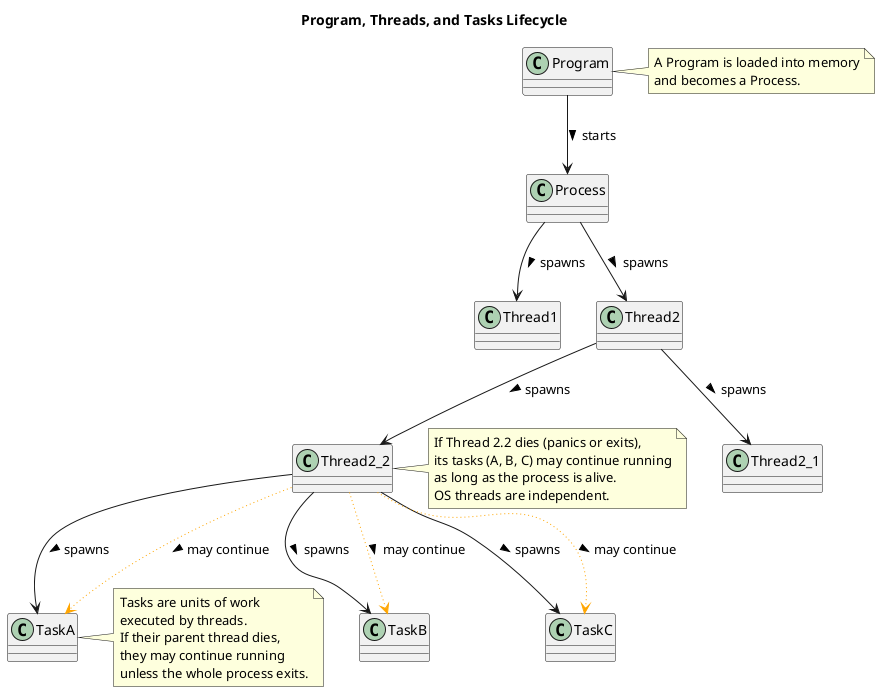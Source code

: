 @startuml
title Program, Threads, and Tasks Lifecycle

' Entities
class Program
class Process
class Thread1
class Thread2
class Thread2_1
class Thread2_2
class TaskA
class TaskB
class TaskC

' Relationships
Program --> Process : starts >
Process --> Thread1 : spawns >
Process --> Thread2 : spawns >
Thread2 --> Thread2_1 : spawns >
Thread2 --> Thread2_2 : spawns >
Thread2_2 --> TaskA : spawns >
Thread2_2 --> TaskB : spawns >
Thread2_2 --> TaskC : spawns >

' Show what happens if Thread2_2 dies
Thread2_2 -[#orange,dotted]-> TaskA : may continue >
Thread2_2 -[#orange,dotted]-> TaskB : may continue >
Thread2_2 -[#orange,dotted]-> TaskC : may continue >

' Notes
note right of Program
A Program is loaded into memory
and becomes a Process.
end note

note right of Thread2_2
If Thread 2.2 dies (panics or exits),
its tasks (A, B, C) may continue running
as long as the process is alive.
OS threads are independent.
end note

note right of TaskA
Tasks are units of work
executed by threads.
If their parent thread dies,
they may continue running
unless the whole process exits.
end note

@enduml
